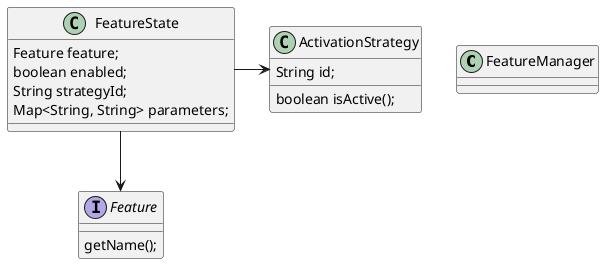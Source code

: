 @startuml

class FeatureManager {

}

interface Feature {
   getName();
}

class FeatureState {
   Feature feature;
   boolean enabled;
   String strategyId;
   Map<String, String> parameters;
}

class ActivationStrategy {
   String id;
   boolean isActive();
}

FeatureState -down-> Feature
FeatureState -> ActivationStrategy

@enduml